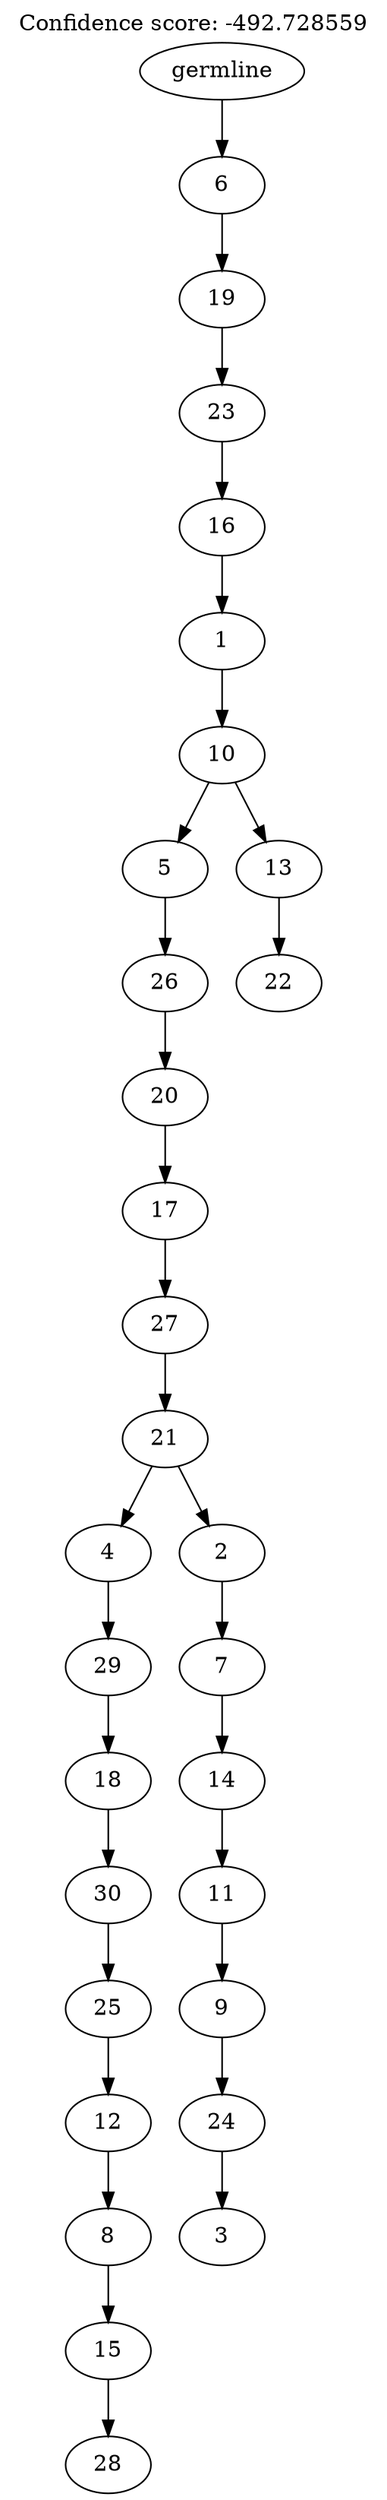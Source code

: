 digraph g {
	"29" -> "30";
	"30" [label="28"];
	"28" -> "29";
	"29" [label="15"];
	"27" -> "28";
	"28" [label="8"];
	"26" -> "27";
	"27" [label="12"];
	"25" -> "26";
	"26" [label="25"];
	"24" -> "25";
	"25" [label="30"];
	"23" -> "24";
	"24" [label="18"];
	"22" -> "23";
	"23" [label="29"];
	"20" -> "21";
	"21" [label="3"];
	"19" -> "20";
	"20" [label="24"];
	"18" -> "19";
	"19" [label="9"];
	"17" -> "18";
	"18" [label="11"];
	"16" -> "17";
	"17" [label="14"];
	"15" -> "16";
	"16" [label="7"];
	"14" -> "15";
	"15" [label="2"];
	"14" -> "22";
	"22" [label="4"];
	"13" -> "14";
	"14" [label="21"];
	"12" -> "13";
	"13" [label="27"];
	"11" -> "12";
	"12" [label="17"];
	"10" -> "11";
	"11" [label="20"];
	"9" -> "10";
	"10" [label="26"];
	"7" -> "8";
	"8" [label="22"];
	"6" -> "7";
	"7" [label="13"];
	"6" -> "9";
	"9" [label="5"];
	"5" -> "6";
	"6" [label="10"];
	"4" -> "5";
	"5" [label="1"];
	"3" -> "4";
	"4" [label="16"];
	"2" -> "3";
	"3" [label="23"];
	"1" -> "2";
	"2" [label="19"];
	"0" -> "1";
	"1" [label="6"];
	"0" [label="germline"];
	labelloc="t";
	label="Confidence score: -492.728559";
}
